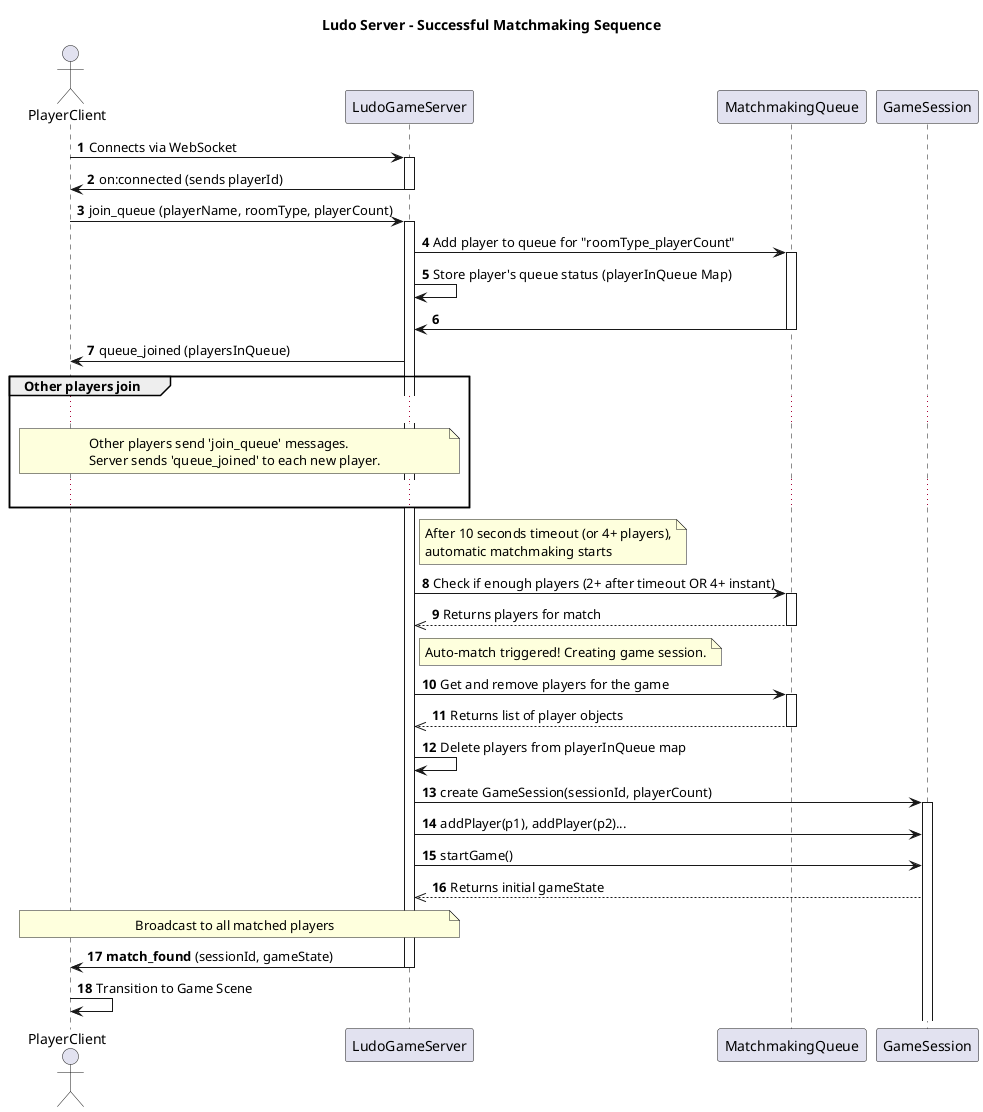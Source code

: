@startuml
autonumber
title Ludo Server - Successful Matchmaking Sequence

actor "PlayerClient" as Client
participant "LudoGameServer" as Server
participant "MatchmakingQueue" as Queue
participant "GameSession" as Game

Client -> Server: Connects via WebSocket
activate Server
Server -> Client: on:connected (sends playerId)
deactivate Server

Client -> Server: join_queue (playerName, roomType, playerCount)
activate Server
Server -> Queue: Add player to queue for "roomType_playerCount"
activate Queue
Server -> Server: Store player's queue status (playerInQueue Map)
Queue -> Server:
deactivate Queue

Server -> Client: queue_joined (playersInQueue)

group Other players join
    ...
    note over Client, Server: Other players send 'join_queue' messages.\nServer sends 'queue_joined' to each new player.
    ...
end

note right of Server: After 10 seconds timeout (or 4+ players),\nautomatic matchmaking starts

Server -> Queue: Check if enough players (2+ after timeout OR 4+ instant)
activate Queue
Queue -->> Server: Returns players for match
deactivate Queue

note right of Server: Auto-match triggered! Creating game session.

Server -> Queue: Get and remove players for the game
activate Queue
Queue -->> Server: Returns list of player objects
deactivate Queue
Server -> Server: Delete players from playerInQueue map

Server -> Game: create GameSession(sessionId, playerCount)
activate Game
Server -> Game: addPlayer(p1), addPlayer(p2)...
Server -> Game: startGame()
Game -->> Server: Returns initial gameState

note over Server, Client: Broadcast to all matched players

Server -> Client: **match_found** (sessionId, gameState)
deactivate Server

Client -> Client: Transition to Game Scene

@enduml